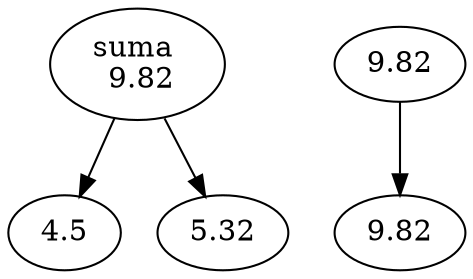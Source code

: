 digraph G {

    // Atributos de los nodos
    f1 [label="suma \n 9.82"];
    f2 [label="4.5"];   
    f3 [label="5.32"];   
    f4 [label="9.82"];   
    f5 [label="9.82"];   

    f1 -> f2 
    f1 -> f3

    f4 -> f5
}


